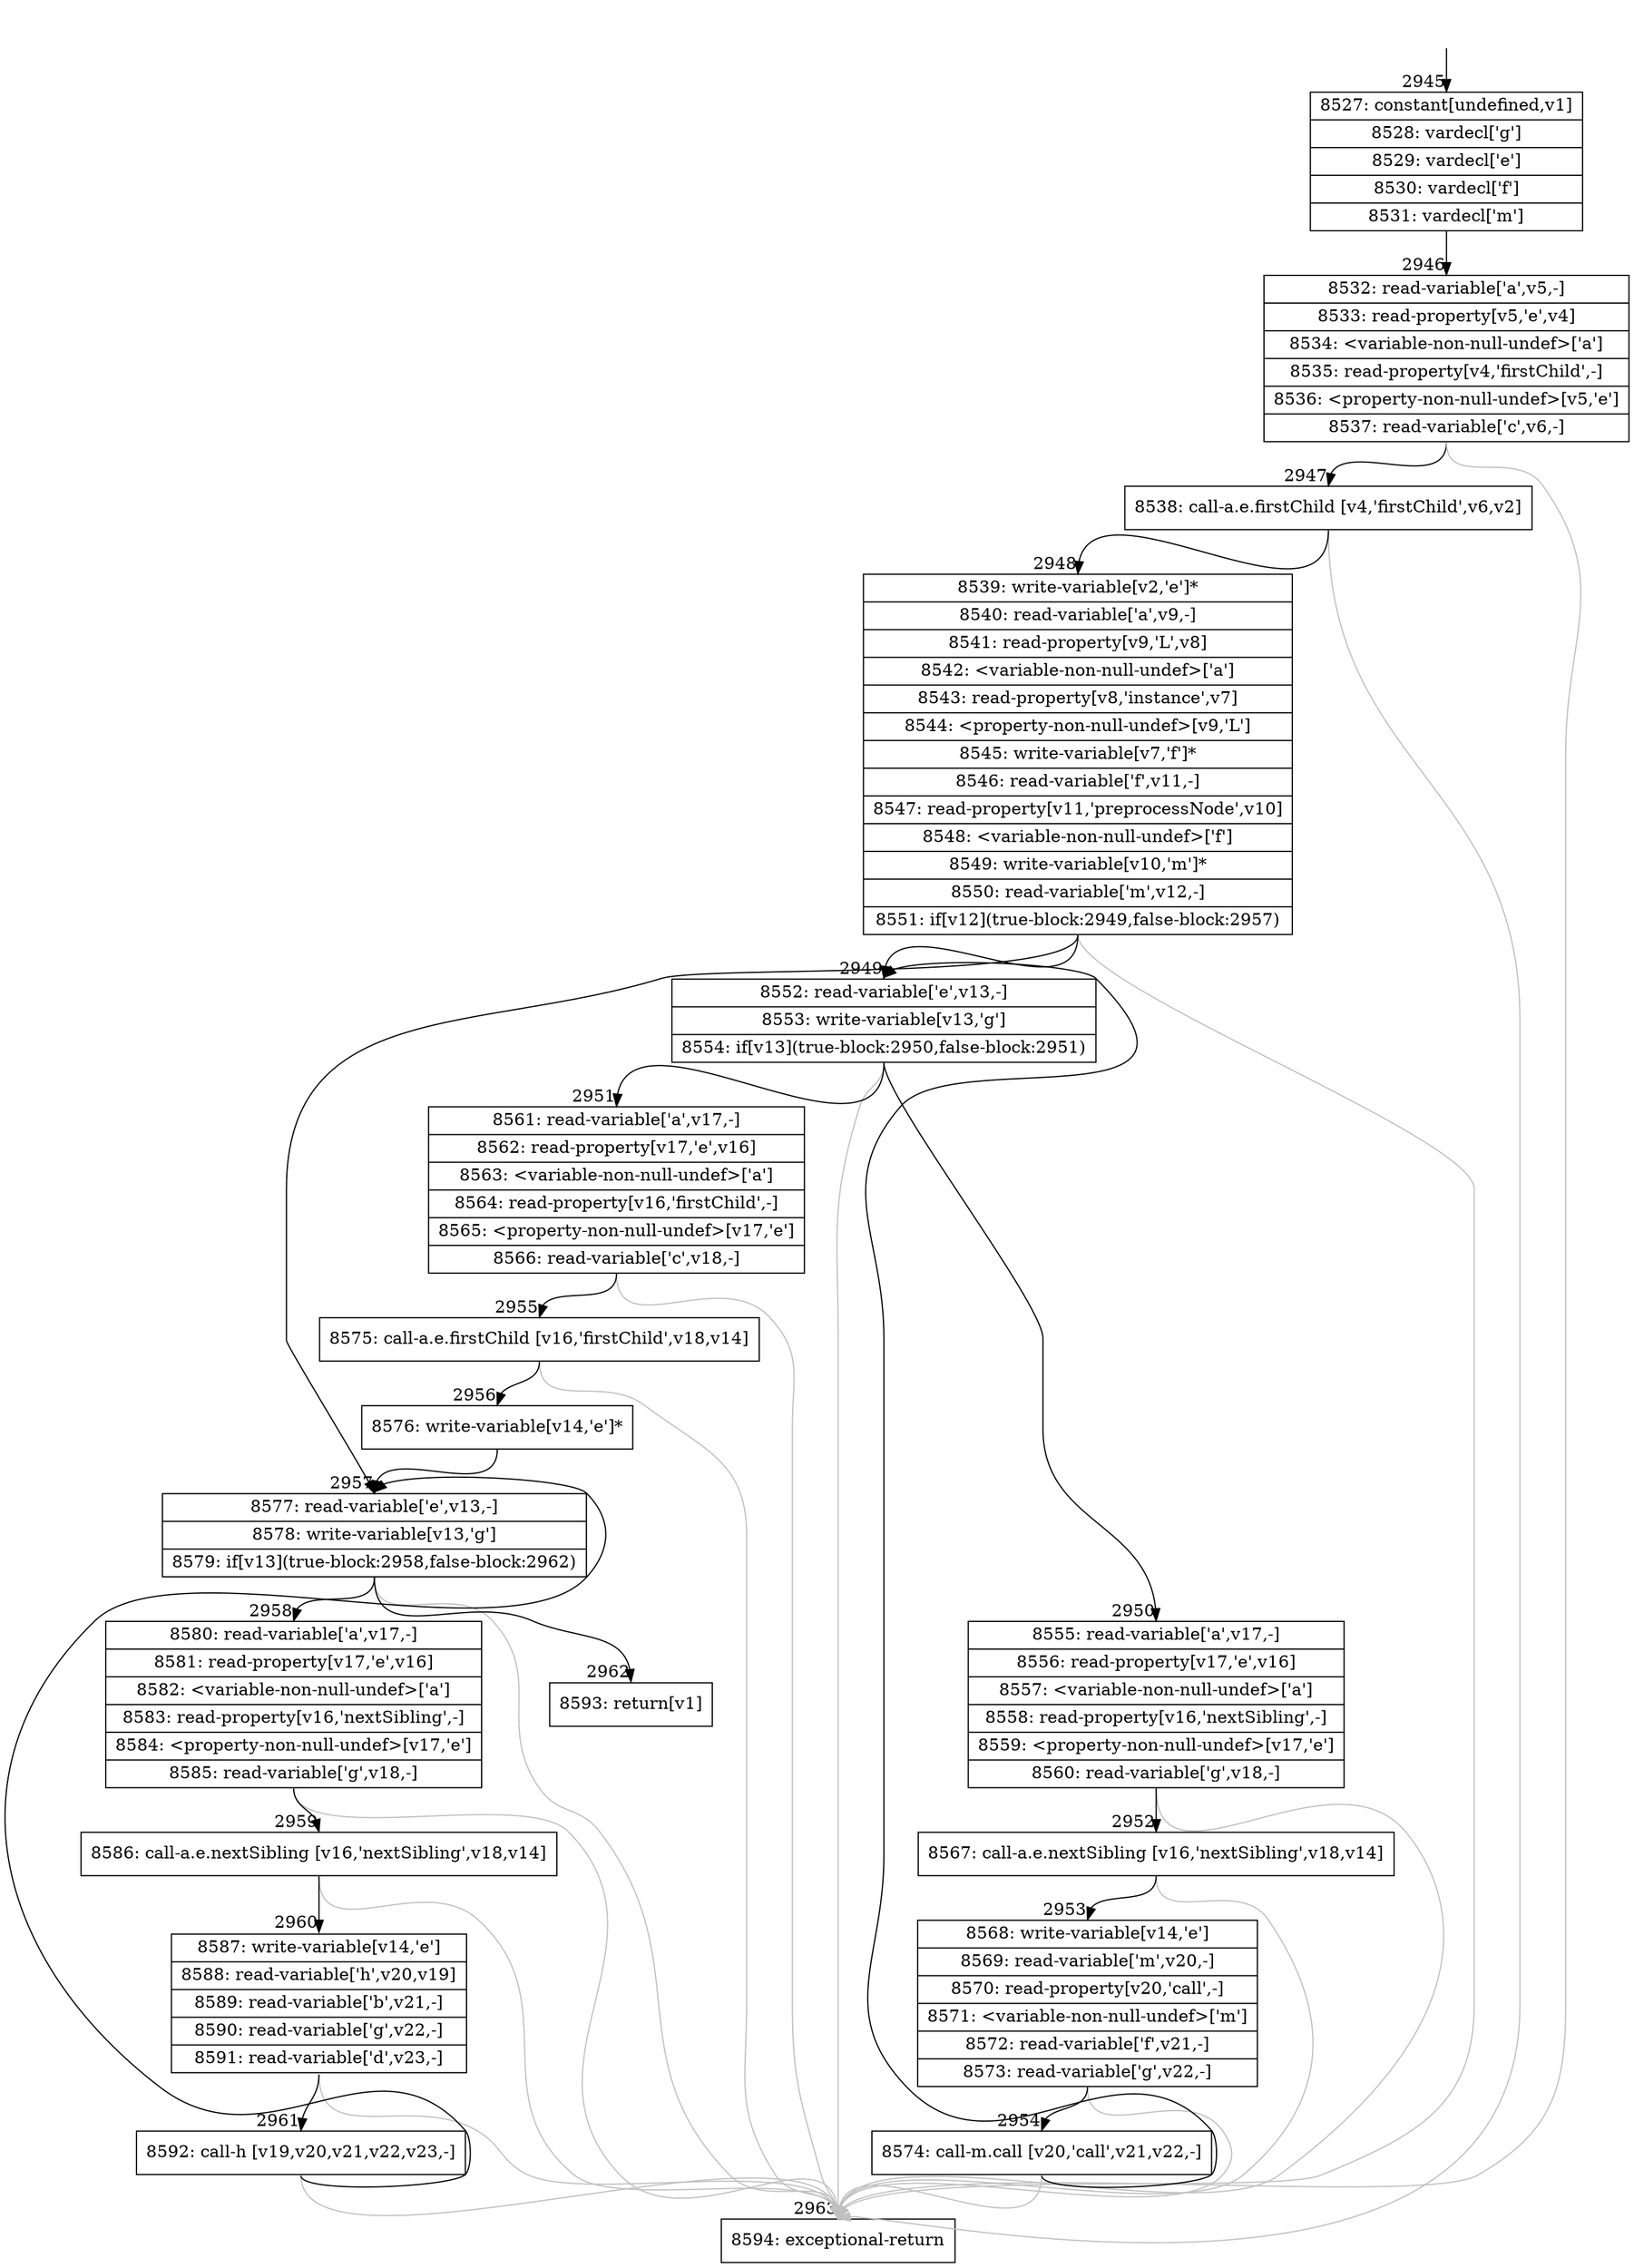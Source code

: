 digraph {
rankdir="TD"
BB_entry241[shape=none,label=""];
BB_entry241 -> BB2945 [tailport=s, headport=n, headlabel="    2945"]
BB2945 [shape=record label="{8527: constant[undefined,v1]|8528: vardecl['g']|8529: vardecl['e']|8530: vardecl['f']|8531: vardecl['m']}" ] 
BB2945 -> BB2946 [tailport=s, headport=n, headlabel="      2946"]
BB2946 [shape=record label="{8532: read-variable['a',v5,-]|8533: read-property[v5,'e',v4]|8534: \<variable-non-null-undef\>['a']|8535: read-property[v4,'firstChild',-]|8536: \<property-non-null-undef\>[v5,'e']|8537: read-variable['c',v6,-]}" ] 
BB2946 -> BB2947 [tailport=s, headport=n, headlabel="      2947"]
BB2946 -> BB2963 [tailport=s, headport=n, color=gray, headlabel="      2963"]
BB2947 [shape=record label="{8538: call-a.e.firstChild [v4,'firstChild',v6,v2]}" ] 
BB2947 -> BB2948 [tailport=s, headport=n, headlabel="      2948"]
BB2947 -> BB2963 [tailport=s, headport=n, color=gray]
BB2948 [shape=record label="{8539: write-variable[v2,'e']*|8540: read-variable['a',v9,-]|8541: read-property[v9,'L',v8]|8542: \<variable-non-null-undef\>['a']|8543: read-property[v8,'instance',v7]|8544: \<property-non-null-undef\>[v9,'L']|8545: write-variable[v7,'f']*|8546: read-variable['f',v11,-]|8547: read-property[v11,'preprocessNode',v10]|8548: \<variable-non-null-undef\>['f']|8549: write-variable[v10,'m']*|8550: read-variable['m',v12,-]|8551: if[v12](true-block:2949,false-block:2957)}" ] 
BB2948 -> BB2949 [tailport=s, headport=n, headlabel="      2949"]
BB2948 -> BB2957 [tailport=s, headport=n, headlabel="      2957"]
BB2948 -> BB2963 [tailport=s, headport=n, color=gray]
BB2949 [shape=record label="{8552: read-variable['e',v13,-]|8553: write-variable[v13,'g']|8554: if[v13](true-block:2950,false-block:2951)}" ] 
BB2949 -> BB2950 [tailport=s, headport=n, headlabel="      2950"]
BB2949 -> BB2951 [tailport=s, headport=n, headlabel="      2951"]
BB2949 -> BB2963 [tailport=s, headport=n, color=gray]
BB2950 [shape=record label="{8555: read-variable['a',v17,-]|8556: read-property[v17,'e',v16]|8557: \<variable-non-null-undef\>['a']|8558: read-property[v16,'nextSibling',-]|8559: \<property-non-null-undef\>[v17,'e']|8560: read-variable['g',v18,-]}" ] 
BB2950 -> BB2952 [tailport=s, headport=n, headlabel="      2952"]
BB2950 -> BB2963 [tailport=s, headport=n, color=gray]
BB2951 [shape=record label="{8561: read-variable['a',v17,-]|8562: read-property[v17,'e',v16]|8563: \<variable-non-null-undef\>['a']|8564: read-property[v16,'firstChild',-]|8565: \<property-non-null-undef\>[v17,'e']|8566: read-variable['c',v18,-]}" ] 
BB2951 -> BB2955 [tailport=s, headport=n, headlabel="      2955"]
BB2951 -> BB2963 [tailport=s, headport=n, color=gray]
BB2952 [shape=record label="{8567: call-a.e.nextSibling [v16,'nextSibling',v18,v14]}" ] 
BB2952 -> BB2953 [tailport=s, headport=n, headlabel="      2953"]
BB2952 -> BB2963 [tailport=s, headport=n, color=gray]
BB2953 [shape=record label="{8568: write-variable[v14,'e']|8569: read-variable['m',v20,-]|8570: read-property[v20,'call',-]|8571: \<variable-non-null-undef\>['m']|8572: read-variable['f',v21,-]|8573: read-variable['g',v22,-]}" ] 
BB2953 -> BB2954 [tailport=s, headport=n, headlabel="      2954"]
BB2953 -> BB2963 [tailport=s, headport=n, color=gray]
BB2954 [shape=record label="{8574: call-m.call [v20,'call',v21,v22,-]}" ] 
BB2954 -> BB2949 [tailport=s, headport=n]
BB2954 -> BB2963 [tailport=s, headport=n, color=gray]
BB2955 [shape=record label="{8575: call-a.e.firstChild [v16,'firstChild',v18,v14]}" ] 
BB2955 -> BB2956 [tailport=s, headport=n, headlabel="      2956"]
BB2955 -> BB2963 [tailport=s, headport=n, color=gray]
BB2956 [shape=record label="{8576: write-variable[v14,'e']*}" ] 
BB2956 -> BB2957 [tailport=s, headport=n]
BB2957 [shape=record label="{8577: read-variable['e',v13,-]|8578: write-variable[v13,'g']|8579: if[v13](true-block:2958,false-block:2962)}" ] 
BB2957 -> BB2958 [tailport=s, headport=n, headlabel="      2958"]
BB2957 -> BB2962 [tailport=s, headport=n, headlabel="      2962"]
BB2957 -> BB2963 [tailport=s, headport=n, color=gray]
BB2958 [shape=record label="{8580: read-variable['a',v17,-]|8581: read-property[v17,'e',v16]|8582: \<variable-non-null-undef\>['a']|8583: read-property[v16,'nextSibling',-]|8584: \<property-non-null-undef\>[v17,'e']|8585: read-variable['g',v18,-]}" ] 
BB2958 -> BB2959 [tailport=s, headport=n, headlabel="      2959"]
BB2958 -> BB2963 [tailport=s, headport=n, color=gray]
BB2959 [shape=record label="{8586: call-a.e.nextSibling [v16,'nextSibling',v18,v14]}" ] 
BB2959 -> BB2960 [tailport=s, headport=n, headlabel="      2960"]
BB2959 -> BB2963 [tailport=s, headport=n, color=gray]
BB2960 [shape=record label="{8587: write-variable[v14,'e']|8588: read-variable['h',v20,v19]|8589: read-variable['b',v21,-]|8590: read-variable['g',v22,-]|8591: read-variable['d',v23,-]}" ] 
BB2960 -> BB2961 [tailport=s, headport=n, headlabel="      2961"]
BB2960 -> BB2963 [tailport=s, headport=n, color=gray]
BB2961 [shape=record label="{8592: call-h [v19,v20,v21,v22,v23,-]}" ] 
BB2961 -> BB2957 [tailport=s, headport=n]
BB2961 -> BB2963 [tailport=s, headport=n, color=gray]
BB2962 [shape=record label="{8593: return[v1]}" ] 
BB2963 [shape=record label="{8594: exceptional-return}" ] 
}
